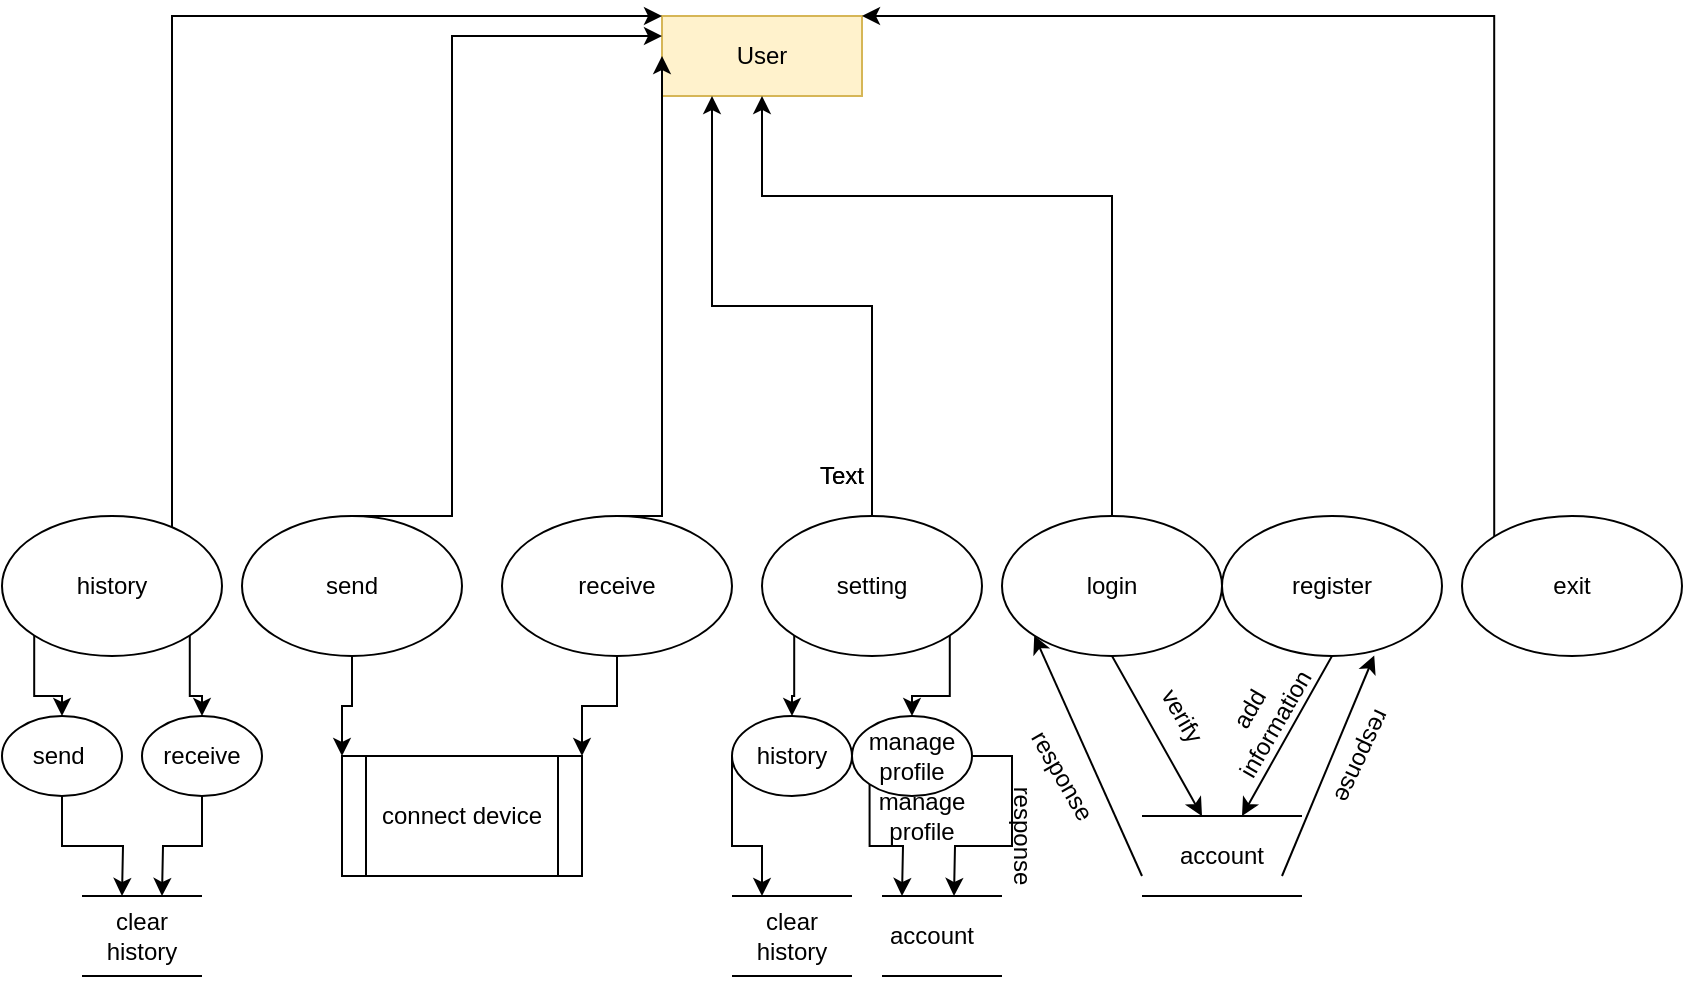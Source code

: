 <mxfile version="13.8.8" type="github">
  <diagram id="Zbwl8wvD-sHAzkLf0T-7" name="Page-1">
    <mxGraphModel dx="1038" dy="532" grid="1" gridSize="10" guides="1" tooltips="1" connect="1" arrows="1" fold="1" page="1" pageScale="1" pageWidth="850" pageHeight="1100" math="0" shadow="0">
      <root>
        <mxCell id="0" />
        <mxCell id="1" parent="0" />
        <mxCell id="XJIjpKOOUDKjIPjvbLwy-1" value="User" style="rounded=0;whiteSpace=wrap;html=1;fillColor=#fff2cc;strokeColor=#d6b656;" parent="1" vertex="1">
          <mxGeometry x="330" y="40" width="100" height="40" as="geometry" />
        </mxCell>
        <mxCell id="XJIjpKOOUDKjIPjvbLwy-9" style="edgeStyle=orthogonalEdgeStyle;rounded=0;orthogonalLoop=1;jettySize=auto;html=1;exitX=1;exitY=0;exitDx=0;exitDy=0;entryX=0;entryY=0;entryDx=0;entryDy=0;" parent="1" source="XJIjpKOOUDKjIPjvbLwy-4" target="XJIjpKOOUDKjIPjvbLwy-1" edge="1">
          <mxGeometry relative="1" as="geometry">
            <Array as="points">
              <mxPoint x="85" y="300" />
              <mxPoint x="85" y="40" />
            </Array>
            <mxPoint x="325" y="185" as="targetPoint" />
          </mxGeometry>
        </mxCell>
        <mxCell id="OhDdGksoDAt_d92AMzmM-41" style="edgeStyle=orthogonalEdgeStyle;rounded=0;orthogonalLoop=1;jettySize=auto;html=1;exitX=0;exitY=1;exitDx=0;exitDy=0;entryX=0.5;entryY=0;entryDx=0;entryDy=0;" edge="1" parent="1" source="XJIjpKOOUDKjIPjvbLwy-4" target="OhDdGksoDAt_d92AMzmM-39">
          <mxGeometry relative="1" as="geometry" />
        </mxCell>
        <mxCell id="OhDdGksoDAt_d92AMzmM-42" style="edgeStyle=orthogonalEdgeStyle;rounded=0;orthogonalLoop=1;jettySize=auto;html=1;exitX=1;exitY=1;exitDx=0;exitDy=0;" edge="1" parent="1" source="XJIjpKOOUDKjIPjvbLwy-4" target="OhDdGksoDAt_d92AMzmM-40">
          <mxGeometry relative="1" as="geometry" />
        </mxCell>
        <mxCell id="XJIjpKOOUDKjIPjvbLwy-4" value="history" style="ellipse;whiteSpace=wrap;html=1;" parent="1" vertex="1">
          <mxGeometry y="290" width="110" height="70" as="geometry" />
        </mxCell>
        <mxCell id="XJIjpKOOUDKjIPjvbLwy-10" style="edgeStyle=orthogonalEdgeStyle;rounded=0;orthogonalLoop=1;jettySize=auto;html=1;exitX=0.5;exitY=0;exitDx=0;exitDy=0;entryX=0;entryY=0.25;entryDx=0;entryDy=0;" parent="1" source="XJIjpKOOUDKjIPjvbLwy-5" target="XJIjpKOOUDKjIPjvbLwy-1" edge="1">
          <mxGeometry relative="1" as="geometry">
            <Array as="points">
              <mxPoint x="225" y="50" />
            </Array>
            <mxPoint x="341.109" y="209.749" as="targetPoint" />
          </mxGeometry>
        </mxCell>
        <mxCell id="OhDdGksoDAt_d92AMzmM-37" style="edgeStyle=orthogonalEdgeStyle;rounded=0;orthogonalLoop=1;jettySize=auto;html=1;entryX=0;entryY=0;entryDx=0;entryDy=0;" edge="1" parent="1" source="XJIjpKOOUDKjIPjvbLwy-5" target="OhDdGksoDAt_d92AMzmM-36">
          <mxGeometry relative="1" as="geometry" />
        </mxCell>
        <mxCell id="XJIjpKOOUDKjIPjvbLwy-5" value="send" style="ellipse;whiteSpace=wrap;html=1;" parent="1" vertex="1">
          <mxGeometry x="120" y="290" width="110" height="70" as="geometry" />
        </mxCell>
        <mxCell id="XJIjpKOOUDKjIPjvbLwy-11" style="edgeStyle=orthogonalEdgeStyle;rounded=0;orthogonalLoop=1;jettySize=auto;html=1;exitX=0.5;exitY=0;exitDx=0;exitDy=0;entryX=0;entryY=0.5;entryDx=0;entryDy=0;" parent="1" source="XJIjpKOOUDKjIPjvbLwy-6" target="XJIjpKOOUDKjIPjvbLwy-1" edge="1">
          <mxGeometry relative="1" as="geometry">
            <Array as="points">
              <mxPoint x="330" y="290" />
            </Array>
            <mxPoint x="380" y="220" as="targetPoint" />
          </mxGeometry>
        </mxCell>
        <mxCell id="OhDdGksoDAt_d92AMzmM-38" style="edgeStyle=orthogonalEdgeStyle;rounded=0;orthogonalLoop=1;jettySize=auto;html=1;exitX=0.5;exitY=1;exitDx=0;exitDy=0;entryX=1;entryY=0;entryDx=0;entryDy=0;" edge="1" parent="1" source="XJIjpKOOUDKjIPjvbLwy-6" target="OhDdGksoDAt_d92AMzmM-36">
          <mxGeometry relative="1" as="geometry" />
        </mxCell>
        <mxCell id="XJIjpKOOUDKjIPjvbLwy-6" value="receive" style="ellipse;whiteSpace=wrap;html=1;" parent="1" vertex="1">
          <mxGeometry x="250" y="290" width="115" height="70" as="geometry" />
        </mxCell>
        <mxCell id="XJIjpKOOUDKjIPjvbLwy-12" style="edgeStyle=orthogonalEdgeStyle;rounded=0;orthogonalLoop=1;jettySize=auto;html=1;exitX=0.5;exitY=0;exitDx=0;exitDy=0;entryX=0.25;entryY=1;entryDx=0;entryDy=0;" parent="1" source="XJIjpKOOUDKjIPjvbLwy-7" target="XJIjpKOOUDKjIPjvbLwy-1" edge="1">
          <mxGeometry relative="1" as="geometry">
            <mxPoint x="435" y="185" as="targetPoint" />
          </mxGeometry>
        </mxCell>
        <mxCell id="OhDdGksoDAt_d92AMzmM-18" style="edgeStyle=orthogonalEdgeStyle;rounded=0;orthogonalLoop=1;jettySize=auto;html=1;exitX=0;exitY=1;exitDx=0;exitDy=0;entryX=0.5;entryY=0;entryDx=0;entryDy=0;" edge="1" parent="1" source="XJIjpKOOUDKjIPjvbLwy-7" target="OhDdGksoDAt_d92AMzmM-16">
          <mxGeometry relative="1" as="geometry" />
        </mxCell>
        <mxCell id="OhDdGksoDAt_d92AMzmM-19" style="edgeStyle=orthogonalEdgeStyle;rounded=0;orthogonalLoop=1;jettySize=auto;html=1;exitX=1;exitY=1;exitDx=0;exitDy=0;entryX=0.5;entryY=0;entryDx=0;entryDy=0;" edge="1" parent="1" source="XJIjpKOOUDKjIPjvbLwy-7" target="OhDdGksoDAt_d92AMzmM-17">
          <mxGeometry relative="1" as="geometry" />
        </mxCell>
        <mxCell id="XJIjpKOOUDKjIPjvbLwy-7" value="setting" style="ellipse;whiteSpace=wrap;html=1;" parent="1" vertex="1">
          <mxGeometry x="380" y="290" width="110" height="70" as="geometry" />
        </mxCell>
        <mxCell id="XJIjpKOOUDKjIPjvbLwy-13" style="edgeStyle=orthogonalEdgeStyle;rounded=0;orthogonalLoop=1;jettySize=auto;html=1;exitX=0;exitY=0;exitDx=0;exitDy=0;entryX=0.5;entryY=1;entryDx=0;entryDy=0;" parent="1" source="XJIjpKOOUDKjIPjvbLwy-8" target="XJIjpKOOUDKjIPjvbLwy-1" edge="1">
          <mxGeometry relative="1" as="geometry">
            <Array as="points">
              <mxPoint x="555" y="300" />
              <mxPoint x="555" y="130" />
              <mxPoint x="380" y="130" />
            </Array>
            <mxPoint x="429" y="202" as="targetPoint" />
          </mxGeometry>
        </mxCell>
        <mxCell id="XJIjpKOOUDKjIPjvbLwy-8" value="login" style="ellipse;whiteSpace=wrap;html=1;" parent="1" vertex="1">
          <mxGeometry x="500" y="290" width="110" height="70" as="geometry" />
        </mxCell>
        <mxCell id="XJIjpKOOUDKjIPjvbLwy-15" style="edgeStyle=orthogonalEdgeStyle;rounded=0;orthogonalLoop=1;jettySize=auto;html=1;exitX=0;exitY=0;exitDx=0;exitDy=0;entryX=1;entryY=0;entryDx=0;entryDy=0;" parent="1" source="XJIjpKOOUDKjIPjvbLwy-14" target="XJIjpKOOUDKjIPjvbLwy-1" edge="1">
          <mxGeometry relative="1" as="geometry">
            <Array as="points">
              <mxPoint x="746" y="40" />
            </Array>
            <mxPoint x="435" y="185" as="targetPoint" />
          </mxGeometry>
        </mxCell>
        <mxCell id="XJIjpKOOUDKjIPjvbLwy-14" value="exit" style="ellipse;whiteSpace=wrap;html=1;" parent="1" vertex="1">
          <mxGeometry x="730" y="290" width="110" height="70" as="geometry" />
        </mxCell>
        <mxCell id="OhDdGksoDAt_d92AMzmM-1" value="register" style="ellipse;whiteSpace=wrap;html=1;" vertex="1" parent="1">
          <mxGeometry x="610" y="290" width="110" height="70" as="geometry" />
        </mxCell>
        <mxCell id="OhDdGksoDAt_d92AMzmM-2" value="" style="endArrow=classic;html=1;exitX=0.5;exitY=1;exitDx=0;exitDy=0;" edge="1" parent="1" source="OhDdGksoDAt_d92AMzmM-1">
          <mxGeometry width="50" height="50" relative="1" as="geometry">
            <mxPoint x="565" y="370" as="sourcePoint" />
            <mxPoint x="620" y="440" as="targetPoint" />
          </mxGeometry>
        </mxCell>
        <mxCell id="OhDdGksoDAt_d92AMzmM-3" value="" style="endArrow=none;html=1;" edge="1" parent="1">
          <mxGeometry width="50" height="50" relative="1" as="geometry">
            <mxPoint x="570" y="480" as="sourcePoint" />
            <mxPoint x="650" y="480" as="targetPoint" />
          </mxGeometry>
        </mxCell>
        <mxCell id="OhDdGksoDAt_d92AMzmM-4" value="" style="endArrow=none;html=1;" edge="1" parent="1">
          <mxGeometry width="50" height="50" relative="1" as="geometry">
            <mxPoint x="570" y="440" as="sourcePoint" />
            <mxPoint x="650" y="440" as="targetPoint" />
          </mxGeometry>
        </mxCell>
        <mxCell id="OhDdGksoDAt_d92AMzmM-6" value="" style="endArrow=classic;html=1;exitX=0.5;exitY=1;exitDx=0;exitDy=0;" edge="1" parent="1" source="XJIjpKOOUDKjIPjvbLwy-8">
          <mxGeometry width="50" height="50" relative="1" as="geometry">
            <mxPoint x="555" y="360" as="sourcePoint" />
            <mxPoint x="600" y="440" as="targetPoint" />
          </mxGeometry>
        </mxCell>
        <mxCell id="OhDdGksoDAt_d92AMzmM-7" value="Text" style="text;html=1;strokeColor=none;fillColor=none;align=center;verticalAlign=middle;whiteSpace=wrap;rounded=0;" vertex="1" parent="1">
          <mxGeometry x="400" y="260" width="40" height="20" as="geometry" />
        </mxCell>
        <mxCell id="OhDdGksoDAt_d92AMzmM-8" value="Text" style="text;html=1;strokeColor=none;fillColor=none;align=center;verticalAlign=middle;whiteSpace=wrap;rounded=0;" vertex="1" parent="1">
          <mxGeometry x="400" y="260" width="40" height="20" as="geometry" />
        </mxCell>
        <mxCell id="OhDdGksoDAt_d92AMzmM-9" value="account" style="text;html=1;strokeColor=none;fillColor=none;align=center;verticalAlign=middle;whiteSpace=wrap;rounded=0;" vertex="1" parent="1">
          <mxGeometry x="590" y="450" width="40" height="20" as="geometry" />
        </mxCell>
        <mxCell id="OhDdGksoDAt_d92AMzmM-10" value="verify&lt;br&gt;" style="text;html=1;strokeColor=none;fillColor=none;align=center;verticalAlign=middle;whiteSpace=wrap;rounded=0;rotation=60;" vertex="1" parent="1">
          <mxGeometry x="570" y="380" width="40" height="20" as="geometry" />
        </mxCell>
        <mxCell id="OhDdGksoDAt_d92AMzmM-11" value="add information&lt;br&gt;" style="text;html=1;strokeColor=none;fillColor=none;align=center;verticalAlign=middle;whiteSpace=wrap;rounded=0;rotation=-60;" vertex="1" parent="1">
          <mxGeometry x="610" y="380" width="40" height="20" as="geometry" />
        </mxCell>
        <mxCell id="OhDdGksoDAt_d92AMzmM-12" value="" style="endArrow=classic;html=1;entryX=0;entryY=1;entryDx=0;entryDy=0;" edge="1" parent="1" target="XJIjpKOOUDKjIPjvbLwy-8">
          <mxGeometry width="50" height="50" relative="1" as="geometry">
            <mxPoint x="570" y="470" as="sourcePoint" />
            <mxPoint x="565" y="460" as="targetPoint" />
          </mxGeometry>
        </mxCell>
        <mxCell id="OhDdGksoDAt_d92AMzmM-13" value="" style="endArrow=classic;html=1;entryX=0;entryY=1;entryDx=0;entryDy=0;" edge="1" parent="1">
          <mxGeometry width="50" height="50" relative="1" as="geometry">
            <mxPoint x="640" y="470" as="sourcePoint" />
            <mxPoint x="686.109" y="359.749" as="targetPoint" />
          </mxGeometry>
        </mxCell>
        <mxCell id="OhDdGksoDAt_d92AMzmM-14" value="response" style="text;html=1;strokeColor=none;fillColor=none;align=center;verticalAlign=middle;whiteSpace=wrap;rounded=0;rotation=60;" vertex="1" parent="1">
          <mxGeometry x="510" y="410" width="40" height="20" as="geometry" />
        </mxCell>
        <mxCell id="OhDdGksoDAt_d92AMzmM-15" value="response" style="text;html=1;strokeColor=none;fillColor=none;align=center;verticalAlign=middle;whiteSpace=wrap;rounded=0;rotation=115;" vertex="1" parent="1">
          <mxGeometry x="660" y="400" width="40" height="20" as="geometry" />
        </mxCell>
        <mxCell id="OhDdGksoDAt_d92AMzmM-25" style="edgeStyle=orthogonalEdgeStyle;rounded=0;orthogonalLoop=1;jettySize=auto;html=1;exitX=0;exitY=0.5;exitDx=0;exitDy=0;" edge="1" parent="1" source="OhDdGksoDAt_d92AMzmM-16">
          <mxGeometry relative="1" as="geometry">
            <mxPoint x="380" y="480" as="targetPoint" />
            <Array as="points">
              <mxPoint x="365" y="455" />
              <mxPoint x="380" y="455" />
            </Array>
          </mxGeometry>
        </mxCell>
        <mxCell id="OhDdGksoDAt_d92AMzmM-16" value="history" style="ellipse;whiteSpace=wrap;html=1;" vertex="1" parent="1">
          <mxGeometry x="365" y="390" width="60" height="40" as="geometry" />
        </mxCell>
        <mxCell id="OhDdGksoDAt_d92AMzmM-30" style="edgeStyle=orthogonalEdgeStyle;rounded=0;orthogonalLoop=1;jettySize=auto;html=1;exitX=0;exitY=1;exitDx=0;exitDy=0;" edge="1" parent="1" source="OhDdGksoDAt_d92AMzmM-17">
          <mxGeometry relative="1" as="geometry">
            <mxPoint x="450" y="480" as="targetPoint" />
          </mxGeometry>
        </mxCell>
        <mxCell id="OhDdGksoDAt_d92AMzmM-31" style="edgeStyle=orthogonalEdgeStyle;rounded=0;orthogonalLoop=1;jettySize=auto;html=1;exitX=1;exitY=0.5;exitDx=0;exitDy=0;" edge="1" parent="1" source="OhDdGksoDAt_d92AMzmM-17">
          <mxGeometry relative="1" as="geometry">
            <mxPoint x="476" y="480" as="targetPoint" />
          </mxGeometry>
        </mxCell>
        <mxCell id="OhDdGksoDAt_d92AMzmM-17" value="manage profile" style="ellipse;whiteSpace=wrap;html=1;" vertex="1" parent="1">
          <mxGeometry x="425" y="390" width="60" height="40" as="geometry" />
        </mxCell>
        <mxCell id="OhDdGksoDAt_d92AMzmM-20" value="" style="endArrow=none;html=1;" edge="1" parent="1">
          <mxGeometry width="50" height="50" relative="1" as="geometry">
            <mxPoint x="365" y="520" as="sourcePoint" />
            <mxPoint x="425" y="520" as="targetPoint" />
          </mxGeometry>
        </mxCell>
        <mxCell id="OhDdGksoDAt_d92AMzmM-21" value="" style="endArrow=none;html=1;" edge="1" parent="1">
          <mxGeometry width="50" height="50" relative="1" as="geometry">
            <mxPoint x="365" y="480" as="sourcePoint" />
            <mxPoint x="425" y="480" as="targetPoint" />
          </mxGeometry>
        </mxCell>
        <mxCell id="OhDdGksoDAt_d92AMzmM-23" value="clear history" style="text;html=1;strokeColor=none;fillColor=none;align=center;verticalAlign=middle;whiteSpace=wrap;rounded=0;" vertex="1" parent="1">
          <mxGeometry x="375" y="490" width="40" height="20" as="geometry" />
        </mxCell>
        <mxCell id="OhDdGksoDAt_d92AMzmM-24" value="Text" style="text;html=1;align=center;verticalAlign=middle;resizable=0;points=[];autosize=1;" vertex="1" parent="1">
          <mxGeometry x="210" y="440" width="40" height="20" as="geometry" />
        </mxCell>
        <mxCell id="OhDdGksoDAt_d92AMzmM-27" value="" style="endArrow=none;html=1;" edge="1" parent="1">
          <mxGeometry width="50" height="50" relative="1" as="geometry">
            <mxPoint x="440" y="480" as="sourcePoint" />
            <mxPoint x="500" y="480" as="targetPoint" />
          </mxGeometry>
        </mxCell>
        <mxCell id="OhDdGksoDAt_d92AMzmM-28" value="" style="endArrow=none;html=1;" edge="1" parent="1">
          <mxGeometry width="50" height="50" relative="1" as="geometry">
            <mxPoint x="440" y="520" as="sourcePoint" />
            <mxPoint x="500" y="520" as="targetPoint" />
          </mxGeometry>
        </mxCell>
        <mxCell id="OhDdGksoDAt_d92AMzmM-29" value="account" style="text;html=1;strokeColor=none;fillColor=none;align=center;verticalAlign=middle;whiteSpace=wrap;rounded=0;" vertex="1" parent="1">
          <mxGeometry x="445" y="490" width="40" height="20" as="geometry" />
        </mxCell>
        <mxCell id="OhDdGksoDAt_d92AMzmM-34" value="manage&lt;br&gt;profile" style="text;html=1;strokeColor=none;fillColor=none;align=center;verticalAlign=middle;whiteSpace=wrap;rounded=0;" vertex="1" parent="1">
          <mxGeometry x="440" y="430" width="40" height="20" as="geometry" />
        </mxCell>
        <mxCell id="OhDdGksoDAt_d92AMzmM-35" value="response" style="text;html=1;strokeColor=none;fillColor=none;align=center;verticalAlign=middle;whiteSpace=wrap;rounded=0;rotation=90;" vertex="1" parent="1">
          <mxGeometry x="490" y="440" width="40" height="20" as="geometry" />
        </mxCell>
        <mxCell id="OhDdGksoDAt_d92AMzmM-36" value="connect device" style="shape=process;whiteSpace=wrap;html=1;backgroundOutline=1;" vertex="1" parent="1">
          <mxGeometry x="170" y="410" width="120" height="60" as="geometry" />
        </mxCell>
        <mxCell id="OhDdGksoDAt_d92AMzmM-46" style="edgeStyle=orthogonalEdgeStyle;rounded=0;orthogonalLoop=1;jettySize=auto;html=1;exitX=0.5;exitY=1;exitDx=0;exitDy=0;" edge="1" parent="1" source="OhDdGksoDAt_d92AMzmM-39">
          <mxGeometry relative="1" as="geometry">
            <mxPoint x="60" y="480" as="targetPoint" />
          </mxGeometry>
        </mxCell>
        <mxCell id="OhDdGksoDAt_d92AMzmM-39" value="send&amp;nbsp;" style="ellipse;whiteSpace=wrap;html=1;" vertex="1" parent="1">
          <mxGeometry y="390" width="60" height="40" as="geometry" />
        </mxCell>
        <mxCell id="OhDdGksoDAt_d92AMzmM-47" style="edgeStyle=orthogonalEdgeStyle;rounded=0;orthogonalLoop=1;jettySize=auto;html=1;exitX=0.5;exitY=1;exitDx=0;exitDy=0;" edge="1" parent="1" source="OhDdGksoDAt_d92AMzmM-40">
          <mxGeometry relative="1" as="geometry">
            <mxPoint x="80" y="480" as="targetPoint" />
          </mxGeometry>
        </mxCell>
        <mxCell id="OhDdGksoDAt_d92AMzmM-40" value="receive" style="ellipse;whiteSpace=wrap;html=1;" vertex="1" parent="1">
          <mxGeometry x="70" y="390" width="60" height="40" as="geometry" />
        </mxCell>
        <mxCell id="OhDdGksoDAt_d92AMzmM-43" value="" style="endArrow=none;html=1;" edge="1" parent="1">
          <mxGeometry width="50" height="50" relative="1" as="geometry">
            <mxPoint x="40" y="480" as="sourcePoint" />
            <mxPoint x="100" y="480" as="targetPoint" />
          </mxGeometry>
        </mxCell>
        <mxCell id="OhDdGksoDAt_d92AMzmM-44" value="" style="endArrow=none;html=1;" edge="1" parent="1">
          <mxGeometry width="50" height="50" relative="1" as="geometry">
            <mxPoint x="40" y="520" as="sourcePoint" />
            <mxPoint x="100" y="520" as="targetPoint" />
            <Array as="points">
              <mxPoint x="65" y="520" />
            </Array>
          </mxGeometry>
        </mxCell>
        <mxCell id="OhDdGksoDAt_d92AMzmM-45" value="clear history" style="text;html=1;strokeColor=none;fillColor=none;align=center;verticalAlign=middle;whiteSpace=wrap;rounded=0;" vertex="1" parent="1">
          <mxGeometry x="50" y="490" width="40" height="20" as="geometry" />
        </mxCell>
      </root>
    </mxGraphModel>
  </diagram>
</mxfile>
